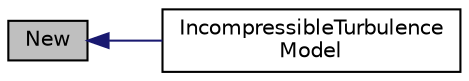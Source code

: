 digraph "New"
{
  bgcolor="transparent";
  edge [fontname="Helvetica",fontsize="10",labelfontname="Helvetica",labelfontsize="10"];
  node [fontname="Helvetica",fontsize="10",shape=record];
  rankdir="LR";
  Node665 [label="New",height=0.2,width=0.4,color="black", fillcolor="grey75", style="filled", fontcolor="black"];
  Node665 -> Node666 [dir="back",color="midnightblue",fontsize="10",style="solid",fontname="Helvetica"];
  Node666 [label="IncompressibleTurbulence\lModel",height=0.2,width=0.4,color="black",URL="$a32045.html#a984ee7281a52bf6820c268e43d866986",tooltip="Construct. "];
}
